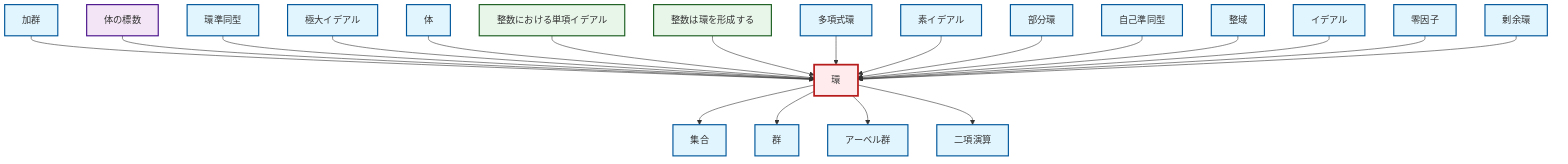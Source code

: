 graph TD
    classDef definition fill:#e1f5fe,stroke:#01579b,stroke-width:2px
    classDef theorem fill:#f3e5f5,stroke:#4a148c,stroke-width:2px
    classDef axiom fill:#fff3e0,stroke:#e65100,stroke-width:2px
    classDef example fill:#e8f5e9,stroke:#1b5e20,stroke-width:2px
    classDef current fill:#ffebee,stroke:#b71c1c,stroke-width:3px
    def-quotient-ring["剰余環"]:::definition
    def-binary-operation["二項演算"]:::definition
    def-field["体"]:::definition
    def-endomorphism["自己準同型"]:::definition
    def-set["集合"]:::definition
    def-module["加群"]:::definition
    ex-integers-ring["整数は環を形成する"]:::example
    def-ring["環"]:::definition
    thm-field-characteristic["体の標数"]:::theorem
    def-subring["部分環"]:::definition
    def-polynomial-ring["多項式環"]:::definition
    ex-principal-ideal["整数における単項イデアル"]:::example
    def-prime-ideal["素イデアル"]:::definition
    def-integral-domain["整域"]:::definition
    def-group["群"]:::definition
    def-ideal["イデアル"]:::definition
    def-abelian-group["アーベル群"]:::definition
    def-maximal-ideal["極大イデアル"]:::definition
    def-zero-divisor["零因子"]:::definition
    def-ring-homomorphism["環準同型"]:::definition
    def-module --> def-ring
    thm-field-characteristic --> def-ring
    def-ring-homomorphism --> def-ring
    def-maximal-ideal --> def-ring
    def-ring --> def-set
    def-field --> def-ring
    ex-principal-ideal --> def-ring
    ex-integers-ring --> def-ring
    def-ring --> def-group
    def-ring --> def-abelian-group
    def-polynomial-ring --> def-ring
    def-prime-ideal --> def-ring
    def-subring --> def-ring
    def-endomorphism --> def-ring
    def-integral-domain --> def-ring
    def-ideal --> def-ring
    def-zero-divisor --> def-ring
    def-quotient-ring --> def-ring
    def-ring --> def-binary-operation
    class def-ring current